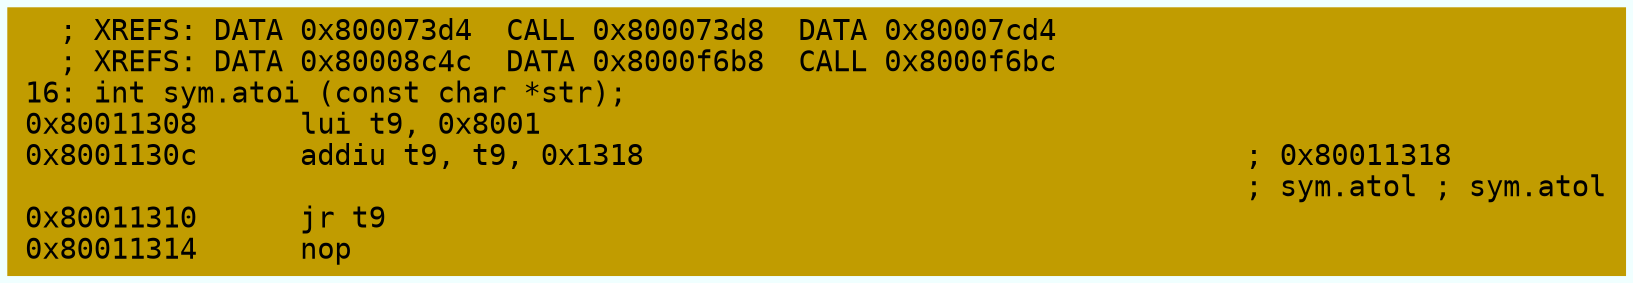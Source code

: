digraph code {
	graph [bgcolor=azure fontsize=8 fontname="Courier" splines="ortho"];
	node [fillcolor=gray style=filled shape=box];
	edge [arrowhead="normal"];
	"0x80011308" [URL="sym.atoi/0x80011308", fillcolor="#c19c00",color="#c19c00", fontname="Courier",label="  ; XREFS: DATA 0x800073d4  CALL 0x800073d8  DATA 0x80007cd4  \l  ; XREFS: DATA 0x80008c4c  DATA 0x8000f6b8  CALL 0x8000f6bc  \l16: int sym.atoi (const char *str);\l0x80011308      lui t9, 0x8001\l0x8001130c      addiu t9, t9, 0x1318                                   ; 0x80011318\l                                                                       ; sym.atol ; sym.atol\l0x80011310      jr t9\l0x80011314      nop\l"]
}
